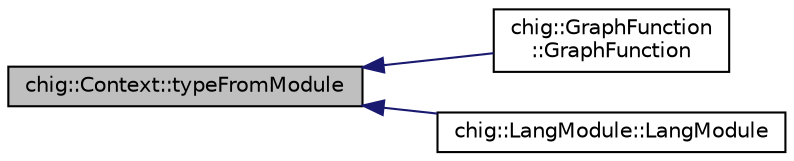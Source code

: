 digraph "chig::Context::typeFromModule"
{
 // INTERACTIVE_SVG=YES
  edge [fontname="Helvetica",fontsize="10",labelfontname="Helvetica",labelfontsize="10"];
  node [fontname="Helvetica",fontsize="10",shape=record];
  rankdir="LR";
  Node73 [label="chig::Context::typeFromModule",height=0.2,width=0.4,color="black", fillcolor="grey75", style="filled", fontcolor="black"];
  Node73 -> Node74 [dir="back",color="midnightblue",fontsize="10",style="solid",fontname="Helvetica"];
  Node74 [label="chig::GraphFunction\l::GraphFunction",height=0.2,width=0.4,color="black", fillcolor="white", style="filled",URL="$structchig_1_1GraphFunction.html#ad38700422a7466162b80969280ab5870"];
  Node73 -> Node75 [dir="back",color="midnightblue",fontsize="10",style="solid",fontname="Helvetica"];
  Node75 [label="chig::LangModule::LangModule",height=0.2,width=0.4,color="black", fillcolor="white", style="filled",URL="$structchig_1_1LangModule.html#adab4150aa733a4aa66bc0ede5654dcaa",tooltip="Default constructor, usually called from Context::loadModule(\"lang\") "];
}
